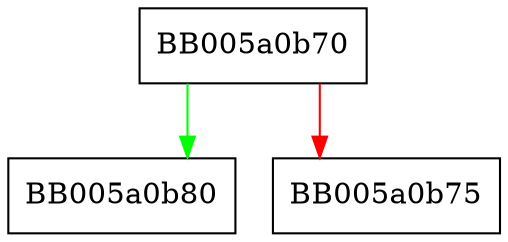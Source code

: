digraph OSSL_ENCODER_get0_properties {
  node [shape="box"];
  graph [splines=ortho];
  BB005a0b70 -> BB005a0b80 [color="green"];
  BB005a0b70 -> BB005a0b75 [color="red"];
}